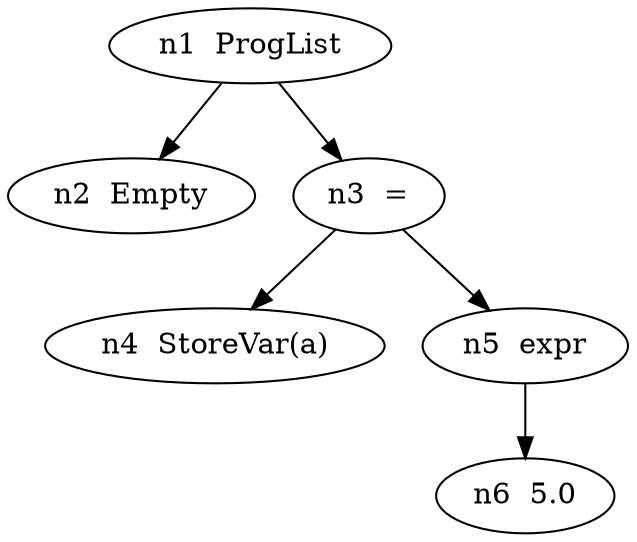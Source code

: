 // Compilador
digraph {
	n1 [label="n1  ProgList"]
	n2 [label="n2  Empty"]
		n1 -> n2
	n3 [label="n3  ="]
	n4 [label="n4  StoreVar(a)"]
	n6 [label="n6  5.0"]
		n5 -> n6
	n5 [label="n5  expr"]
		n3 -> n4
		n3 -> n5
		n1 -> n3
}